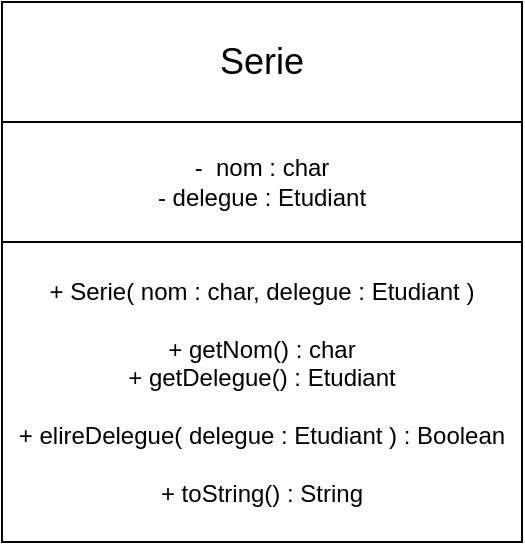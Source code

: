<mxfile version="20.4.0" type="device"><diagram id="VKFk1j53bell8gOj1-Zr" name="Page-1"><mxGraphModel dx="648" dy="677" grid="1" gridSize="10" guides="1" tooltips="1" connect="1" arrows="1" fold="1" page="1" pageScale="1" pageWidth="1169" pageHeight="1654" math="0" shadow="0"><root><mxCell id="0"/><mxCell id="1" parent="0"/><mxCell id="DDemEeSL0Wj2kxm1V6Jp-1" value="&lt;font style=&quot;font-size: 18px;&quot;&gt;Serie&lt;/font&gt;" style="whiteSpace=wrap;html=1;" vertex="1" parent="1"><mxGeometry x="120" y="80" width="260" height="60" as="geometry"/></mxCell><mxCell id="DDemEeSL0Wj2kxm1V6Jp-2" value="-&amp;nbsp; nom : char&lt;br&gt;- delegue : Etudiant" style="whiteSpace=wrap;html=1;" vertex="1" parent="1"><mxGeometry x="120" y="140" width="260" height="60" as="geometry"/></mxCell><mxCell id="DDemEeSL0Wj2kxm1V6Jp-3" value="+ Serie( nom : char, delegue : Etudiant )&lt;br&gt;&lt;br&gt;+ getNom() : char&lt;br&gt;+ getDelegue() : Etudiant&lt;br&gt;&lt;br&gt;+ elireDelegue( delegue : Etudiant ) : Boolean&lt;br&gt;&lt;br&gt;+ toString() : String" style="whiteSpace=wrap;html=1;" vertex="1" parent="1"><mxGeometry x="120" y="200" width="260" height="150" as="geometry"/></mxCell></root></mxGraphModel></diagram></mxfile>